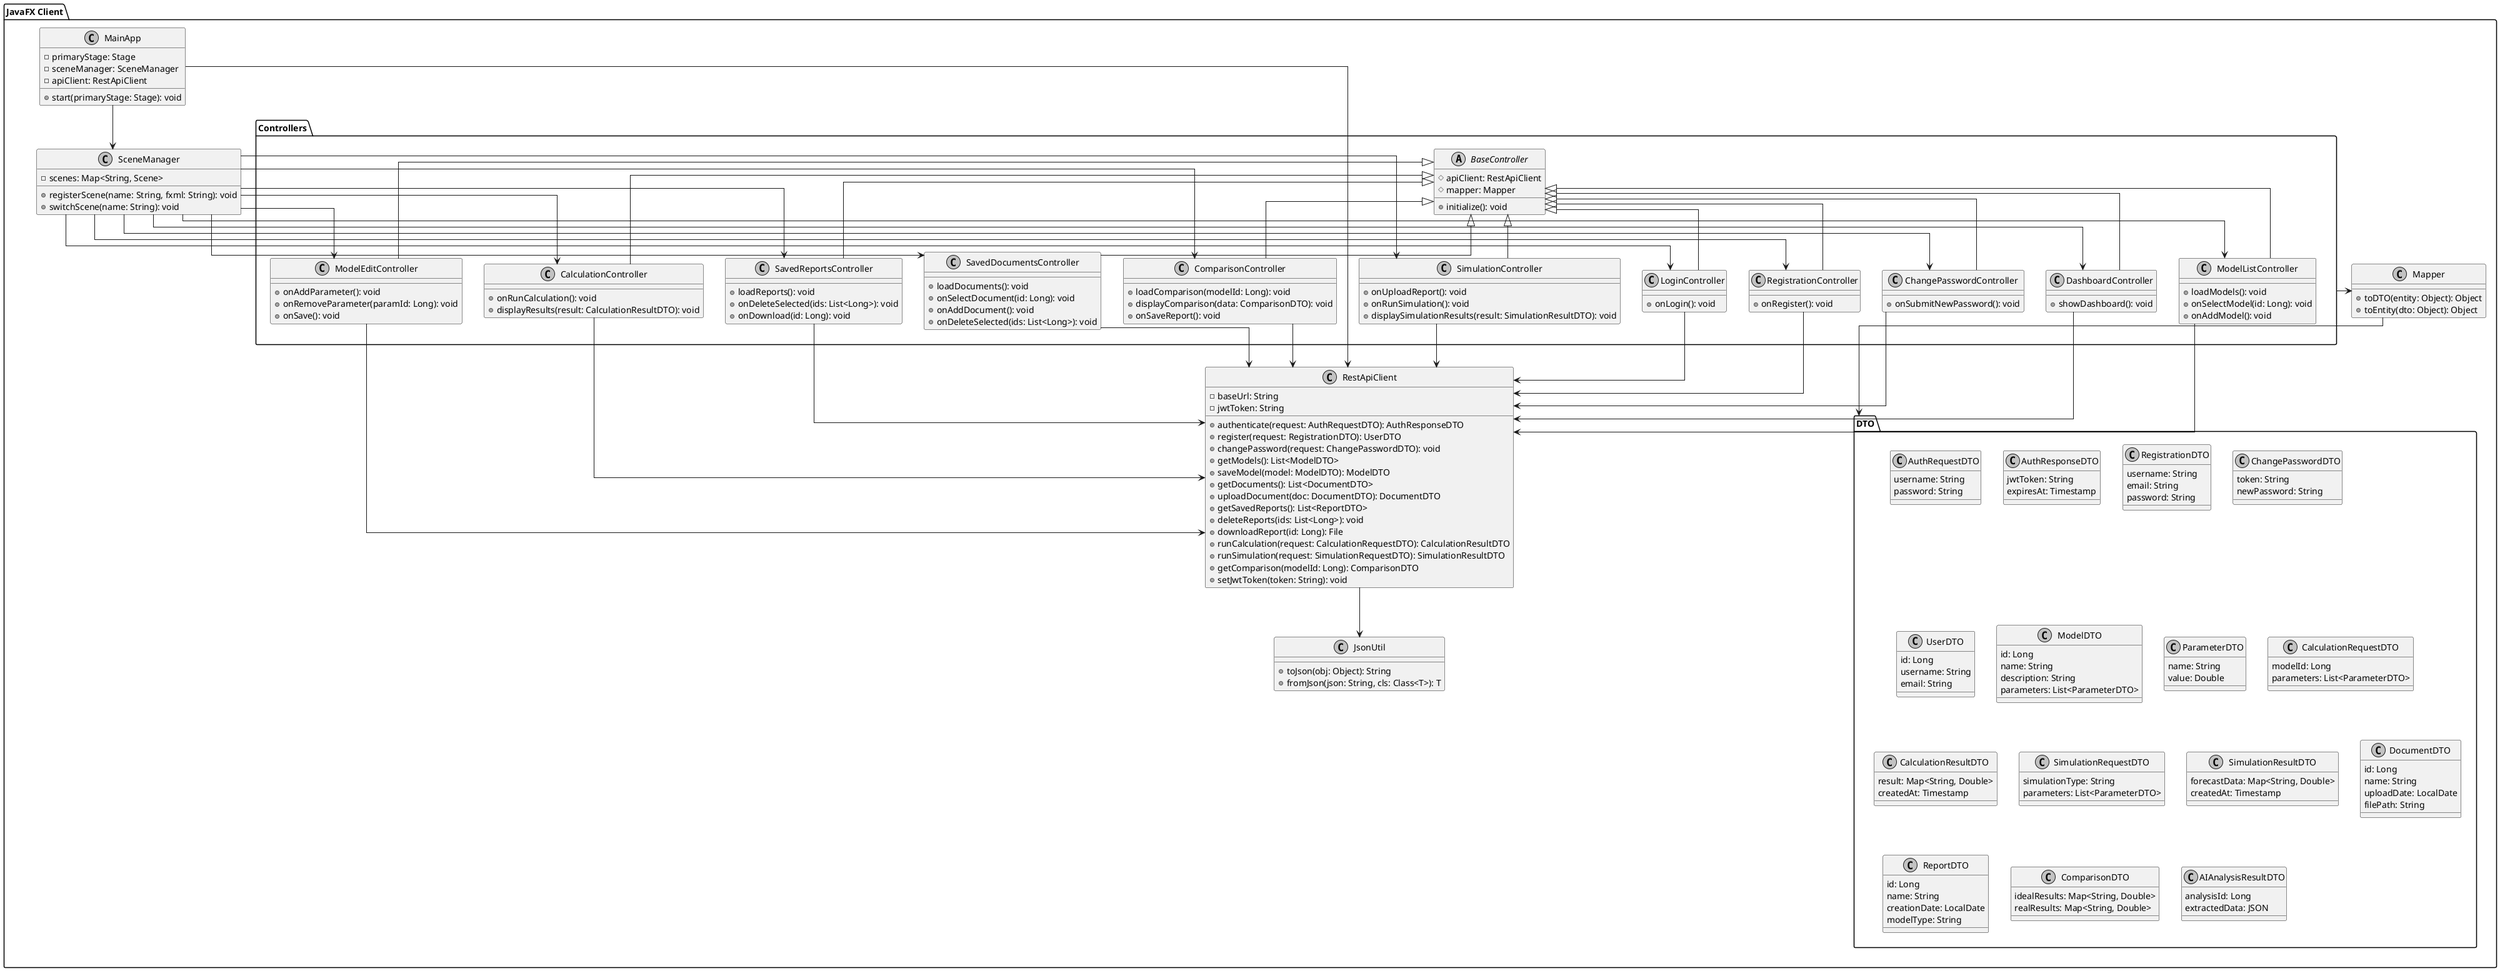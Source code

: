 @startuml
skinparam linetype ortho
skinparam monochrome true

package "JavaFX Client" {

  class MainApp {
    - primaryStage: Stage
    - sceneManager: SceneManager
    - apiClient: RestApiClient
    + start(primaryStage: Stage): void
  }

  class SceneManager {
    - scenes: Map<String, Scene>
    + registerScene(name: String, fxml: String): void
    + switchScene(name: String): void
  }

  class RestApiClient {
    - baseUrl: String
    - jwtToken: String
    + authenticate(request: AuthRequestDTO): AuthResponseDTO
    + register(request: RegistrationDTO): UserDTO
    + changePassword(request: ChangePasswordDTO): void
    + getModels(): List<ModelDTO>
    + saveModel(model: ModelDTO): ModelDTO
    + getDocuments(): List<DocumentDTO>
    + uploadDocument(doc: DocumentDTO): DocumentDTO
    + getSavedReports(): List<ReportDTO>
    + deleteReports(ids: List<Long>): void
    + downloadReport(id: Long): File
    + runCalculation(request: CalculationRequestDTO): CalculationResultDTO
    + runSimulation(request: SimulationRequestDTO): SimulationResultDTO
    + getComparison(modelId: Long): ComparisonDTO
    + setJwtToken(token: String): void
  }

  class JsonUtil {
    + toJson(obj: Object): String
    + fromJson(json: String, cls: Class<T>): T
  }

  class Mapper {
    + toDTO(entity: Object): Object
    + toEntity(dto: Object): Object
  }

  package Controllers {
    abstract class BaseController {
      # apiClient: RestApiClient
      # mapper: Mapper
      + initialize(): void
    }

    class LoginController {
      + onLogin(): void
    }
    class RegistrationController {
      + onRegister(): void
    }
    class ChangePasswordController {
      + onSubmitNewPassword(): void
    }
    class DashboardController {
      + showDashboard(): void
    }
    class ModelListController {
      + loadModels(): void
      + onSelectModel(id: Long): void
      + onAddModel(): void
    }
    class ModelEditController {
      + onAddParameter(): void
      + onRemoveParameter(paramId: Long): void
      + onSave(): void
    }
    class CalculationController {
      + onRunCalculation(): void
      + displayResults(result: CalculationResultDTO): void
    }
    class SavedReportsController {
      + loadReports(): void
      + onDeleteSelected(ids: List<Long>): void
      + onDownload(id: Long): void
    }
    class SavedDocumentsController {
      + loadDocuments(): void
      + onSelectDocument(id: Long): void
      + onAddDocument(): void
      + onDeleteSelected(ids: List<Long>): void
    }
    class ComparisonController {
      + loadComparison(modelId: Long): void
      + displayComparison(data: ComparisonDTO): void
      + onSaveReport(): void
    }
    class SimulationController {
      + onUploadReport(): void
      + onRunSimulation(): void
      + displaySimulationResults(result: SimulationResultDTO): void
    }
  }

  package DTO {
    class AuthRequestDTO     { 
      username: String
      password: String 
    }
    class AuthResponseDTO    {
      jwtToken: String
      expiresAt: Timestamp 
    }
    class RegistrationDTO    {
      username: String
      email: String
      password: String 
    }
    class ChangePasswordDTO  {
      token: String
      newPassword: String 
    }
    class UserDTO            { 
      id: Long
      username: String
      email: String 
    }
    class ModelDTO           {
      id: Long
      name: String
      description: String
      parameters: List<ParameterDTO> 
    }
    class ParameterDTO       {
       name: String
      value: Double
    }
    class CalculationRequestDTO  {
      modelId: Long
      parameters: List<ParameterDTO> 
    }
    class CalculationResultDTO   {
      result: Map<String, Double>
      createdAt: Timestamp 
    }
    class SimulationRequestDTO   { 
      simulationType: String 
      parameters: List<ParameterDTO> 
    }
    class SimulationResultDTO    { 
      forecastData: Map<String, Double> 
      createdAt: Timestamp 
    }
    class DocumentDTO         { 
      id: Long 
      name: String 
      uploadDate: LocalDate 
      filePath: String 
    }
    class ReportDTO           { 
      id: Long 
      name: String 
      creationDate: LocalDate 
      modelType: String 
    }
    class ComparisonDTO       { 
      idealResults: Map<String, Double> 
      realResults: Map<String, Double> 
    }
    class AIAnalysisResultDTO { 
      analysisId: Long 
      extractedData: JSON 
    }
  }
}

'--- Связи ---
MainApp               --> SceneManager
MainApp               --> RestApiClient

SceneManager          --> LoginController
SceneManager          --> RegistrationController
SceneManager          --> ChangePasswordController
SceneManager          --> DashboardController
SceneManager          --> ModelListController
SceneManager          --> ModelEditController
SceneManager          --> CalculationController
SceneManager          --> SavedReportsController
SceneManager          --> SavedDocumentsController
SceneManager          --> ComparisonController
SceneManager          --> SimulationController

BaseController        <|-- LoginController
BaseController        <|-- RegistrationController
BaseController        <|-- ChangePasswordController
BaseController        <|-- DashboardController
BaseController        <|-- ModelListController
BaseController        <|-- ModelEditController
BaseController        <|-- CalculationController
BaseController        <|-- SavedReportsController
BaseController        <|-- SavedDocumentsController
BaseController        <|-- ComparisonController
BaseController        <|-- SimulationController

LoginController       --> RestApiClient
RegistrationController--> RestApiClient
ChangePasswordController --> RestApiClient
DashboardController   --> RestApiClient
ModelListController   --> RestApiClient
ModelEditController   --> RestApiClient
CalculationController --> RestApiClient
SavedReportsController--> RestApiClient
SavedDocumentsController --> RestApiClient
ComparisonController  --> RestApiClient
SimulationController  --> RestApiClient

RestApiClient         --> JsonUtil
"Controllers"         --> Mapper
Mapper                --> "DTO"
